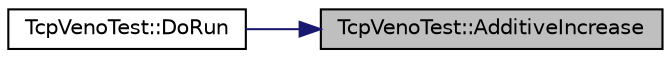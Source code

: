 digraph "TcpVenoTest::AdditiveIncrease"
{
 // LATEX_PDF_SIZE
  edge [fontname="Helvetica",fontsize="10",labelfontname="Helvetica",labelfontsize="10"];
  node [fontname="Helvetica",fontsize="10",shape=record];
  rankdir="RL";
  Node1 [label="TcpVenoTest::AdditiveIncrease",height=0.2,width=0.4,color="black", fillcolor="grey75", style="filled", fontcolor="black",tooltip="TCP Veno additive increase formula."];
  Node1 -> Node2 [dir="back",color="midnightblue",fontsize="10",style="solid",fontname="Helvetica"];
  Node2 [label="TcpVenoTest::DoRun",height=0.2,width=0.4,color="black", fillcolor="white", style="filled",URL="$class_tcp_veno_test.html#ac9a8c938515295419b597b999c724100",tooltip="Implementation to actually run this TestCase."];
}
